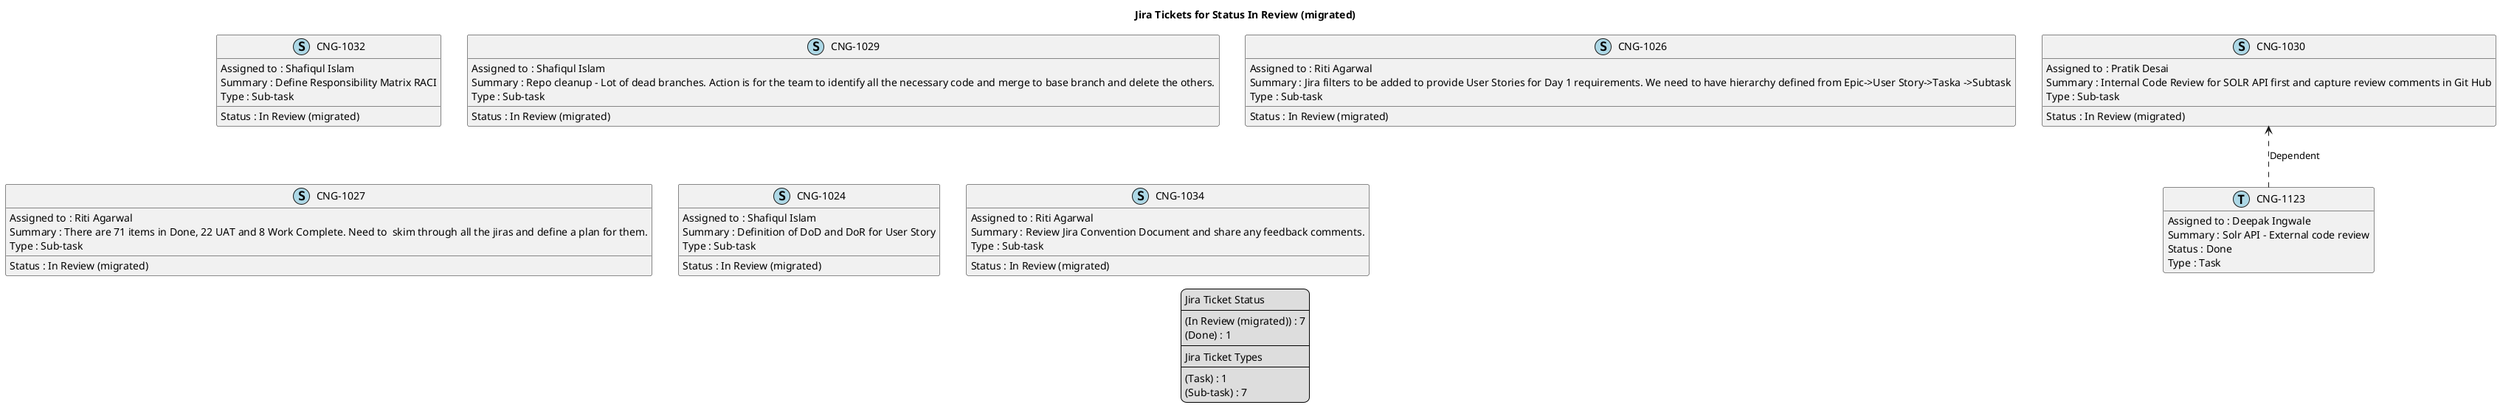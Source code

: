 @startuml
'https://plantuml.com/class-diagram

' GENERATE CLASS DIAGRAM ===========
' Generated at    : Fri May 03 10:09:59 CEST 2024

title Jira Tickets for Status In Review (migrated)
hide empty members

legend
Jira Ticket Status
----
(In Review (migrated)) : 7
(Done) : 1
----
Jira Ticket Types
----
(Task) : 1
(Sub-task) : 7
end legend


' Tickets =======
class "CNG-1032" << (S,lightblue) >> {
  Assigned to : Shafiqul Islam
  Summary : Define Responsibility Matrix RACI
  Status : In Review (migrated)
  Type : Sub-task
}

class "CNG-1030" << (S,lightblue) >> {
  Assigned to : Pratik Desai
  Summary : Internal Code Review for SOLR API first and capture review comments in Git Hub
  Status : In Review (migrated)
  Type : Sub-task
}

class "CNG-1029" << (S,lightblue) >> {
  Assigned to : Shafiqul Islam
  Summary : Repo cleanup - Lot of dead branches. Action is for the team to identify all the necessary code and merge to base branch and delete the others.
  Status : In Review (migrated)
  Type : Sub-task
}

class "CNG-1026" << (S,lightblue) >> {
  Assigned to : Riti Agarwal
  Summary : Jira filters to be added to provide User Stories for Day 1 requirements. We need to have hierarchy defined from Epic->User Story->Taska ->Subtask
  Status : In Review (migrated)
  Type : Sub-task
}

class "CNG-1027" << (S,lightblue) >> {
  Assigned to : Riti Agarwal
  Summary : There are 71 items in Done, 22 UAT and 8 Work Complete. Need to  skim through all the jiras and define a plan for them.
  Status : In Review (migrated)
  Type : Sub-task
}

class "CNG-1024" << (S,lightblue) >> {
  Assigned to : Shafiqul Islam
  Summary : Definition of DoD and DoR for User Story
  Status : In Review (migrated)
  Type : Sub-task
}

class "CNG-1123" << (T,lightblue) >> {
  Assigned to : Deepak Ingwale
  Summary : Solr API - External code review 
  Status : Done
  Type : Task
}

class "CNG-1034" << (S,lightblue) >> {
  Assigned to : Riti Agarwal
  Summary : Review Jira Convention Document and share any feedback comments. 
  Status : In Review (migrated)
  Type : Sub-task
}



' Links =======
"CNG-1030" <.. "CNG-1123" : Dependent


@enduml
